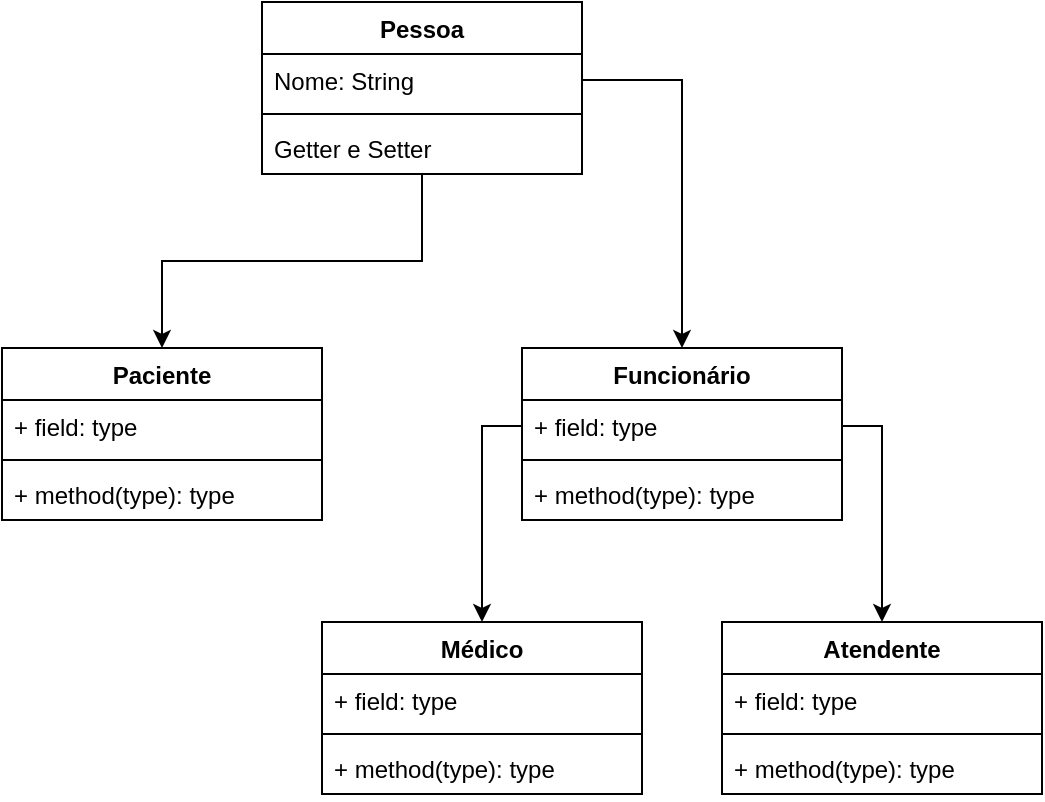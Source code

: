<mxfile version="12.0.2" type="github" pages="1"><diagram id="ERxTOW4LmEn2Jtx4PXD8" name="Page-1"><mxGraphModel dx="1360" dy="802" grid="1" gridSize="10" guides="1" tooltips="1" connect="1" arrows="1" fold="1" page="1" pageScale="1" pageWidth="850" pageHeight="1100" math="0" shadow="0"><root><mxCell id="0"/><mxCell id="1" parent="0"/><mxCell id="YiNwjbArZB3FMrnhYyiu-1" value="Paciente" style="swimlane;fontStyle=1;align=center;verticalAlign=top;childLayout=stackLayout;horizontal=1;startSize=26;horizontalStack=0;resizeParent=1;resizeParentMax=0;resizeLast=0;collapsible=1;marginBottom=0;" vertex="1" parent="1"><mxGeometry x="280" y="253" width="160" height="86" as="geometry"/></mxCell><mxCell id="YiNwjbArZB3FMrnhYyiu-2" value="+ field: type" style="text;strokeColor=none;fillColor=none;align=left;verticalAlign=top;spacingLeft=4;spacingRight=4;overflow=hidden;rotatable=0;points=[[0,0.5],[1,0.5]];portConstraint=eastwest;" vertex="1" parent="YiNwjbArZB3FMrnhYyiu-1"><mxGeometry y="26" width="160" height="26" as="geometry"/></mxCell><mxCell id="YiNwjbArZB3FMrnhYyiu-3" value="" style="line;strokeWidth=1;fillColor=none;align=left;verticalAlign=middle;spacingTop=-1;spacingLeft=3;spacingRight=3;rotatable=0;labelPosition=right;points=[];portConstraint=eastwest;" vertex="1" parent="YiNwjbArZB3FMrnhYyiu-1"><mxGeometry y="52" width="160" height="8" as="geometry"/></mxCell><mxCell id="YiNwjbArZB3FMrnhYyiu-4" value="+ method(type): type" style="text;strokeColor=none;fillColor=none;align=left;verticalAlign=top;spacingLeft=4;spacingRight=4;overflow=hidden;rotatable=0;points=[[0,0.5],[1,0.5]];portConstraint=eastwest;" vertex="1" parent="YiNwjbArZB3FMrnhYyiu-1"><mxGeometry y="60" width="160" height="26" as="geometry"/></mxCell><mxCell id="YiNwjbArZB3FMrnhYyiu-6" value="Funcionário" style="swimlane;fontStyle=1;align=center;verticalAlign=top;childLayout=stackLayout;horizontal=1;startSize=26;horizontalStack=0;resizeParent=1;resizeParentMax=0;resizeLast=0;collapsible=1;marginBottom=0;" vertex="1" parent="1"><mxGeometry x="540" y="253" width="160" height="86" as="geometry"/></mxCell><mxCell id="YiNwjbArZB3FMrnhYyiu-7" value="+ field: type" style="text;strokeColor=none;fillColor=none;align=left;verticalAlign=top;spacingLeft=4;spacingRight=4;overflow=hidden;rotatable=0;points=[[0,0.5],[1,0.5]];portConstraint=eastwest;" vertex="1" parent="YiNwjbArZB3FMrnhYyiu-6"><mxGeometry y="26" width="160" height="26" as="geometry"/></mxCell><mxCell id="YiNwjbArZB3FMrnhYyiu-8" value="" style="line;strokeWidth=1;fillColor=none;align=left;verticalAlign=middle;spacingTop=-1;spacingLeft=3;spacingRight=3;rotatable=0;labelPosition=right;points=[];portConstraint=eastwest;" vertex="1" parent="YiNwjbArZB3FMrnhYyiu-6"><mxGeometry y="52" width="160" height="8" as="geometry"/></mxCell><mxCell id="YiNwjbArZB3FMrnhYyiu-9" value="+ method(type): type" style="text;strokeColor=none;fillColor=none;align=left;verticalAlign=top;spacingLeft=4;spacingRight=4;overflow=hidden;rotatable=0;points=[[0,0.5],[1,0.5]];portConstraint=eastwest;" vertex="1" parent="YiNwjbArZB3FMrnhYyiu-6"><mxGeometry y="60" width="160" height="26" as="geometry"/></mxCell><mxCell id="YiNwjbArZB3FMrnhYyiu-10" value="Médico" style="swimlane;fontStyle=1;align=center;verticalAlign=top;childLayout=stackLayout;horizontal=1;startSize=26;horizontalStack=0;resizeParent=1;resizeParentMax=0;resizeLast=0;collapsible=1;marginBottom=0;" vertex="1" parent="1"><mxGeometry x="440" y="390" width="160" height="86" as="geometry"/></mxCell><mxCell id="YiNwjbArZB3FMrnhYyiu-11" value="+ field: type" style="text;strokeColor=none;fillColor=none;align=left;verticalAlign=top;spacingLeft=4;spacingRight=4;overflow=hidden;rotatable=0;points=[[0,0.5],[1,0.5]];portConstraint=eastwest;" vertex="1" parent="YiNwjbArZB3FMrnhYyiu-10"><mxGeometry y="26" width="160" height="26" as="geometry"/></mxCell><mxCell id="YiNwjbArZB3FMrnhYyiu-12" value="" style="line;strokeWidth=1;fillColor=none;align=left;verticalAlign=middle;spacingTop=-1;spacingLeft=3;spacingRight=3;rotatable=0;labelPosition=right;points=[];portConstraint=eastwest;" vertex="1" parent="YiNwjbArZB3FMrnhYyiu-10"><mxGeometry y="52" width="160" height="8" as="geometry"/></mxCell><mxCell id="YiNwjbArZB3FMrnhYyiu-13" value="+ method(type): type" style="text;strokeColor=none;fillColor=none;align=left;verticalAlign=top;spacingLeft=4;spacingRight=4;overflow=hidden;rotatable=0;points=[[0,0.5],[1,0.5]];portConstraint=eastwest;" vertex="1" parent="YiNwjbArZB3FMrnhYyiu-10"><mxGeometry y="60" width="160" height="26" as="geometry"/></mxCell><mxCell id="YiNwjbArZB3FMrnhYyiu-14" value="Atendente" style="swimlane;fontStyle=1;align=center;verticalAlign=top;childLayout=stackLayout;horizontal=1;startSize=26;horizontalStack=0;resizeParent=1;resizeParentMax=0;resizeLast=0;collapsible=1;marginBottom=0;" vertex="1" parent="1"><mxGeometry x="640" y="390" width="160" height="86" as="geometry"/></mxCell><mxCell id="YiNwjbArZB3FMrnhYyiu-15" value="+ field: type" style="text;strokeColor=none;fillColor=none;align=left;verticalAlign=top;spacingLeft=4;spacingRight=4;overflow=hidden;rotatable=0;points=[[0,0.5],[1,0.5]];portConstraint=eastwest;" vertex="1" parent="YiNwjbArZB3FMrnhYyiu-14"><mxGeometry y="26" width="160" height="26" as="geometry"/></mxCell><mxCell id="YiNwjbArZB3FMrnhYyiu-16" value="" style="line;strokeWidth=1;fillColor=none;align=left;verticalAlign=middle;spacingTop=-1;spacingLeft=3;spacingRight=3;rotatable=0;labelPosition=right;points=[];portConstraint=eastwest;" vertex="1" parent="YiNwjbArZB3FMrnhYyiu-14"><mxGeometry y="52" width="160" height="8" as="geometry"/></mxCell><mxCell id="YiNwjbArZB3FMrnhYyiu-17" value="+ method(type): type" style="text;strokeColor=none;fillColor=none;align=left;verticalAlign=top;spacingLeft=4;spacingRight=4;overflow=hidden;rotatable=0;points=[[0,0.5],[1,0.5]];portConstraint=eastwest;" vertex="1" parent="YiNwjbArZB3FMrnhYyiu-14"><mxGeometry y="60" width="160" height="26" as="geometry"/></mxCell><mxCell id="YiNwjbArZB3FMrnhYyiu-18" style="edgeStyle=orthogonalEdgeStyle;rounded=0;orthogonalLoop=1;jettySize=auto;html=1;" edge="1" parent="1" source="YiNwjbArZB3FMrnhYyiu-7" target="YiNwjbArZB3FMrnhYyiu-10"><mxGeometry relative="1" as="geometry"/></mxCell><mxCell id="YiNwjbArZB3FMrnhYyiu-19" style="edgeStyle=orthogonalEdgeStyle;rounded=0;orthogonalLoop=1;jettySize=auto;html=1;" edge="1" parent="1" source="YiNwjbArZB3FMrnhYyiu-7" target="YiNwjbArZB3FMrnhYyiu-14"><mxGeometry relative="1" as="geometry"/></mxCell><mxCell id="YiNwjbArZB3FMrnhYyiu-31" style="edgeStyle=orthogonalEdgeStyle;rounded=0;orthogonalLoop=1;jettySize=auto;html=1;" edge="1" parent="1" source="YiNwjbArZB3FMrnhYyiu-25" target="YiNwjbArZB3FMrnhYyiu-1"><mxGeometry relative="1" as="geometry"/></mxCell><mxCell id="YiNwjbArZB3FMrnhYyiu-25" value="Pessoa" style="swimlane;fontStyle=1;align=center;verticalAlign=top;childLayout=stackLayout;horizontal=1;startSize=26;horizontalStack=0;resizeParent=1;resizeParentMax=0;resizeLast=0;collapsible=1;marginBottom=0;" vertex="1" parent="1"><mxGeometry x="410" y="80" width="160" height="86" as="geometry"/></mxCell><mxCell id="YiNwjbArZB3FMrnhYyiu-26" value="Nome: String" style="text;strokeColor=none;fillColor=none;align=left;verticalAlign=top;spacingLeft=4;spacingRight=4;overflow=hidden;rotatable=0;points=[[0,0.5],[1,0.5]];portConstraint=eastwest;" vertex="1" parent="YiNwjbArZB3FMrnhYyiu-25"><mxGeometry y="26" width="160" height="26" as="geometry"/></mxCell><mxCell id="YiNwjbArZB3FMrnhYyiu-27" value="" style="line;strokeWidth=1;fillColor=none;align=left;verticalAlign=middle;spacingTop=-1;spacingLeft=3;spacingRight=3;rotatable=0;labelPosition=right;points=[];portConstraint=eastwest;" vertex="1" parent="YiNwjbArZB3FMrnhYyiu-25"><mxGeometry y="52" width="160" height="8" as="geometry"/></mxCell><mxCell id="YiNwjbArZB3FMrnhYyiu-28" value="Getter e Setter" style="text;strokeColor=none;fillColor=none;align=left;verticalAlign=top;spacingLeft=4;spacingRight=4;overflow=hidden;rotatable=0;points=[[0,0.5],[1,0.5]];portConstraint=eastwest;" vertex="1" parent="YiNwjbArZB3FMrnhYyiu-25"><mxGeometry y="60" width="160" height="26" as="geometry"/></mxCell><mxCell id="YiNwjbArZB3FMrnhYyiu-32" style="edgeStyle=orthogonalEdgeStyle;rounded=0;orthogonalLoop=1;jettySize=auto;html=1;" edge="1" parent="1" source="YiNwjbArZB3FMrnhYyiu-26" target="YiNwjbArZB3FMrnhYyiu-6"><mxGeometry relative="1" as="geometry"/></mxCell></root></mxGraphModel></diagram></mxfile>